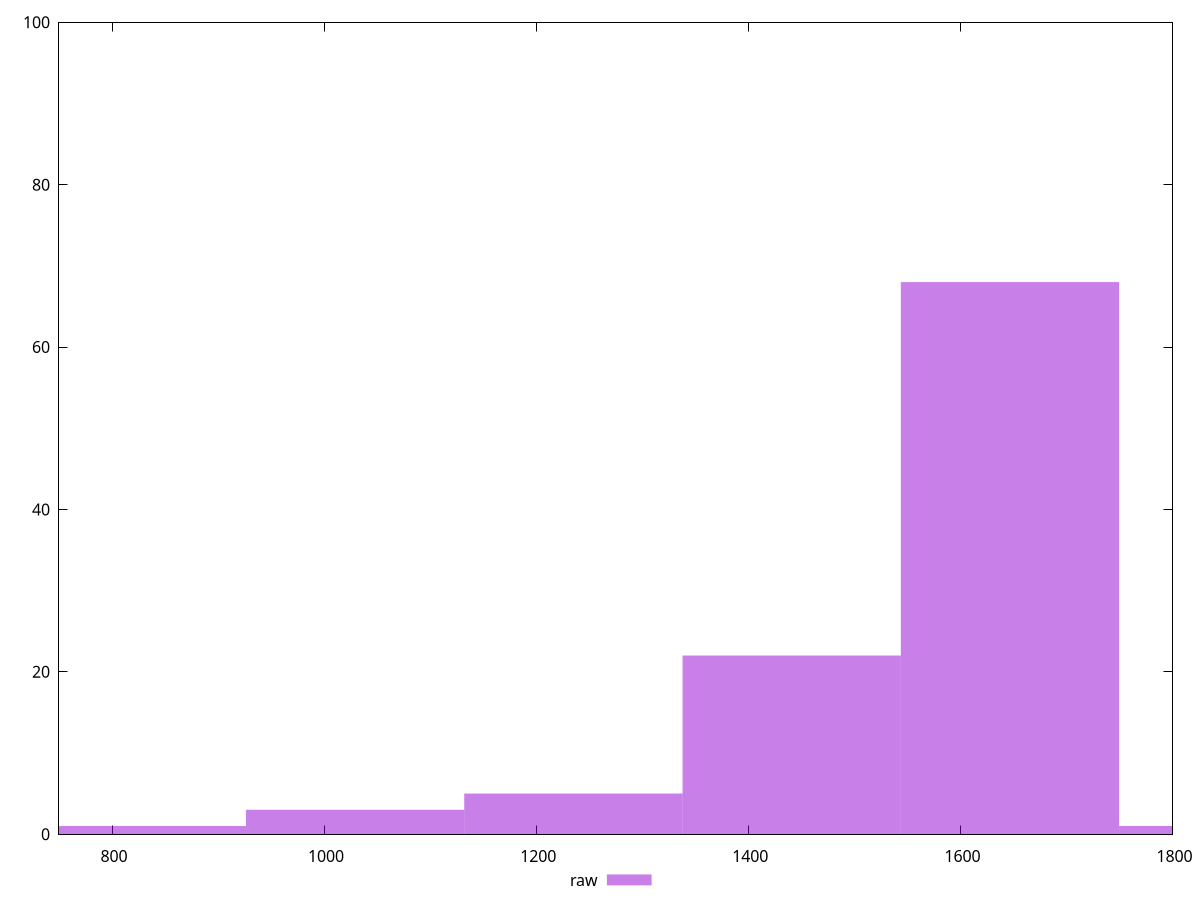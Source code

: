 reset

$raw <<EOF
823.3654362519667 1
1646.7308725039334 68
1852.572231566925 1
1440.8895134409418 22
1235.0481543779501 5
1029.2067953149583 3
EOF

set key outside below
set boxwidth 205.84135906299167
set xrange [750:1800]
set yrange [0:100]
set trange [0:100]
set style fill transparent solid 0.5 noborder
set terminal svg size 640, 490 enhanced background rgb 'white'
set output "reprap/uses-webp-images/samples/pages/raw/histogram.svg"

plot $raw title "raw" with boxes

reset
